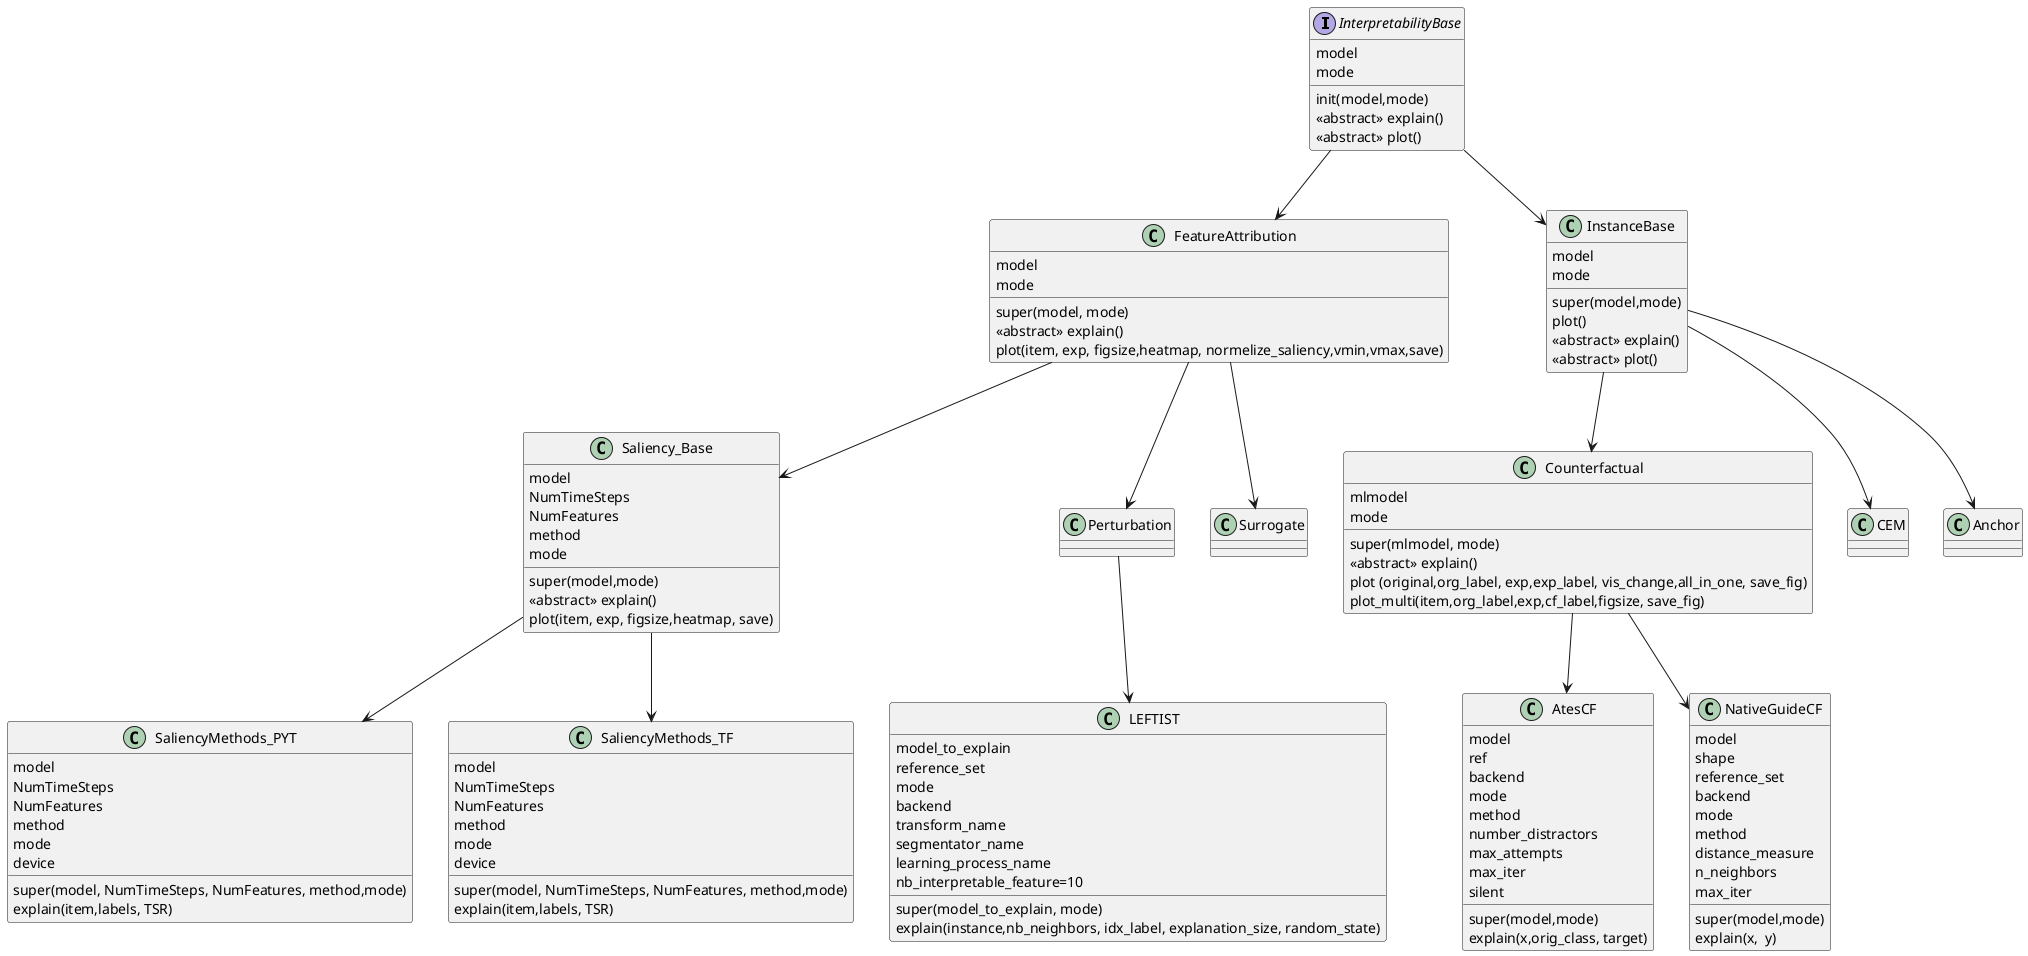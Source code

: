 @startuml

interface InterpretabilityBase {
    model
    mode
    init(model,mode)
    <<abstract>> explain()
    <<abstract>> plot()
}
class FeatureAttribution {
model
mode
super(model, mode)
<<abstract>> explain()
plot(item, exp, figsize,heatmap, normelize_saliency,vmin,vmax,save)
}
class Saliency_Base {
model
NumTimeSteps
NumFeatures
method
mode
super(model,mode)
<<abstract>> explain()
plot(item, exp, figsize,heatmap, save)
    
}
class SaliencyMethods_PYT {
model
NumTimeSteps
NumFeatures
method
mode
device
super(model, NumTimeSteps, NumFeatures, method,mode)
explain(item,labels, TSR)

    
}
class SaliencyMethods_TF {
model
NumTimeSteps
NumFeatures
method
mode
device
super(model, NumTimeSteps, NumFeatures, method,mode)
explain(item,labels, TSR)
    
}
class Perturbation {

}
class Surrogate {

}
class LEFTIST{
model_to_explain
reference_set
mode
backend
transform_name
segmentator_name
learning_process_name
nb_interpretable_feature=10
super(model_to_explain, mode)
explain(instance,nb_neighbors, idx_label, explanation_size, random_state)
}
class InstanceBase {
model 
mode 
super(model,mode)
plot()
<<abstract>> explain()
<<abstract>> plot()
}

class Counterfactual {
mlmodel
mode
super(mlmodel, mode)
<<abstract>> explain()
plot (original,org_label, exp,exp_label, vis_change,all_in_one, save_fig)
plot_multi(item,org_label,exp,cf_label,figsize, save_fig)
}
class AtesCF{
model
ref
backend
mode
method
number_distractors
max_attempts
max_iter
silent
super(model,mode)
explain(x,orig_class, target)
}

class NativeGuideCF{
model
shape
reference_set
backend
mode
method
distance_measure
n_neighbors
max_iter
super(model,mode)
explain(x,  y)
}

class CEM {

}
class Anchor {
}

InterpretabilityBase --> FeatureAttribution
InterpretabilityBase --> InstanceBase
FeatureAttribution --> Saliency_Base
Saliency_Base --> SaliencyMethods_PYT
Saliency_Base --> SaliencyMethods_TF
FeatureAttribution --> Perturbation
FeatureAttribution --> Surrogate
InstanceBase --> Counterfactual 
InstanceBase -->  CEM
InstanceBase --> Anchor
Perturbation --> LEFTIST
Counterfactual --> AtesCF
Counterfactual --> NativeGuideCF

@enduml